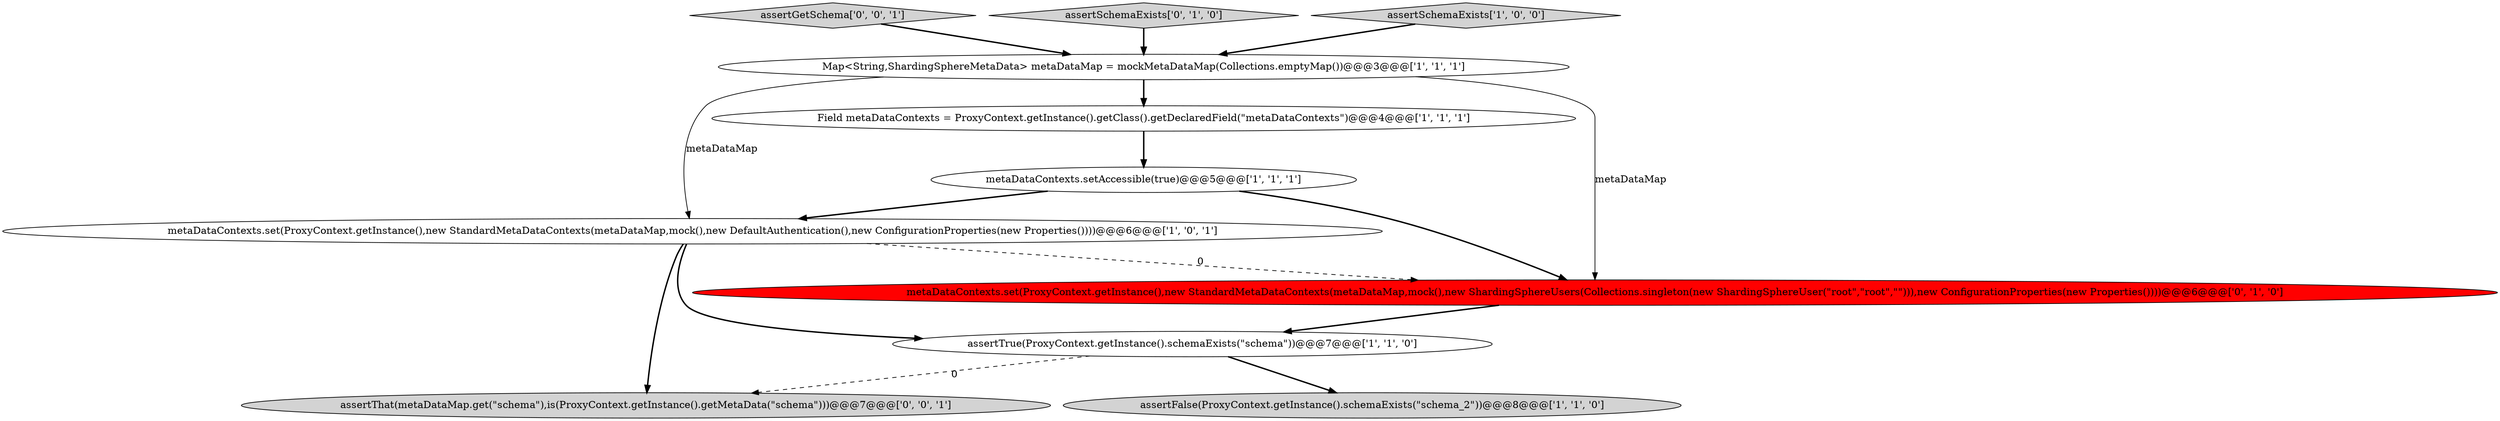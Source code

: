 digraph {
5 [style = filled, label = "assertFalse(ProxyContext.getInstance().schemaExists(\"schema_2\"))@@@8@@@['1', '1', '0']", fillcolor = lightgray, shape = ellipse image = "AAA0AAABBB1BBB"];
4 [style = filled, label = "Field metaDataContexts = ProxyContext.getInstance().getClass().getDeclaredField(\"metaDataContexts\")@@@4@@@['1', '1', '1']", fillcolor = white, shape = ellipse image = "AAA0AAABBB1BBB"];
9 [style = filled, label = "assertGetSchema['0', '0', '1']", fillcolor = lightgray, shape = diamond image = "AAA0AAABBB3BBB"];
6 [style = filled, label = "metaDataContexts.setAccessible(true)@@@5@@@['1', '1', '1']", fillcolor = white, shape = ellipse image = "AAA0AAABBB1BBB"];
1 [style = filled, label = "metaDataContexts.set(ProxyContext.getInstance(),new StandardMetaDataContexts(metaDataMap,mock(),new DefaultAuthentication(),new ConfigurationProperties(new Properties())))@@@6@@@['1', '0', '1']", fillcolor = white, shape = ellipse image = "AAA0AAABBB1BBB"];
10 [style = filled, label = "assertThat(metaDataMap.get(\"schema\"),is(ProxyContext.getInstance().getMetaData(\"schema\")))@@@7@@@['0', '0', '1']", fillcolor = lightgray, shape = ellipse image = "AAA0AAABBB3BBB"];
7 [style = filled, label = "metaDataContexts.set(ProxyContext.getInstance(),new StandardMetaDataContexts(metaDataMap,mock(),new ShardingSphereUsers(Collections.singleton(new ShardingSphereUser(\"root\",\"root\",\"\"))),new ConfigurationProperties(new Properties())))@@@6@@@['0', '1', '0']", fillcolor = red, shape = ellipse image = "AAA1AAABBB2BBB"];
3 [style = filled, label = "Map<String,ShardingSphereMetaData> metaDataMap = mockMetaDataMap(Collections.emptyMap())@@@3@@@['1', '1', '1']", fillcolor = white, shape = ellipse image = "AAA0AAABBB1BBB"];
2 [style = filled, label = "assertTrue(ProxyContext.getInstance().schemaExists(\"schema\"))@@@7@@@['1', '1', '0']", fillcolor = white, shape = ellipse image = "AAA0AAABBB1BBB"];
8 [style = filled, label = "assertSchemaExists['0', '1', '0']", fillcolor = lightgray, shape = diamond image = "AAA0AAABBB2BBB"];
0 [style = filled, label = "assertSchemaExists['1', '0', '0']", fillcolor = lightgray, shape = diamond image = "AAA0AAABBB1BBB"];
0->3 [style = bold, label=""];
9->3 [style = bold, label=""];
6->1 [style = bold, label=""];
1->2 [style = bold, label=""];
1->7 [style = dashed, label="0"];
6->7 [style = bold, label=""];
1->10 [style = bold, label=""];
4->6 [style = bold, label=""];
3->4 [style = bold, label=""];
7->2 [style = bold, label=""];
3->1 [style = solid, label="metaDataMap"];
3->7 [style = solid, label="metaDataMap"];
2->10 [style = dashed, label="0"];
2->5 [style = bold, label=""];
8->3 [style = bold, label=""];
}
